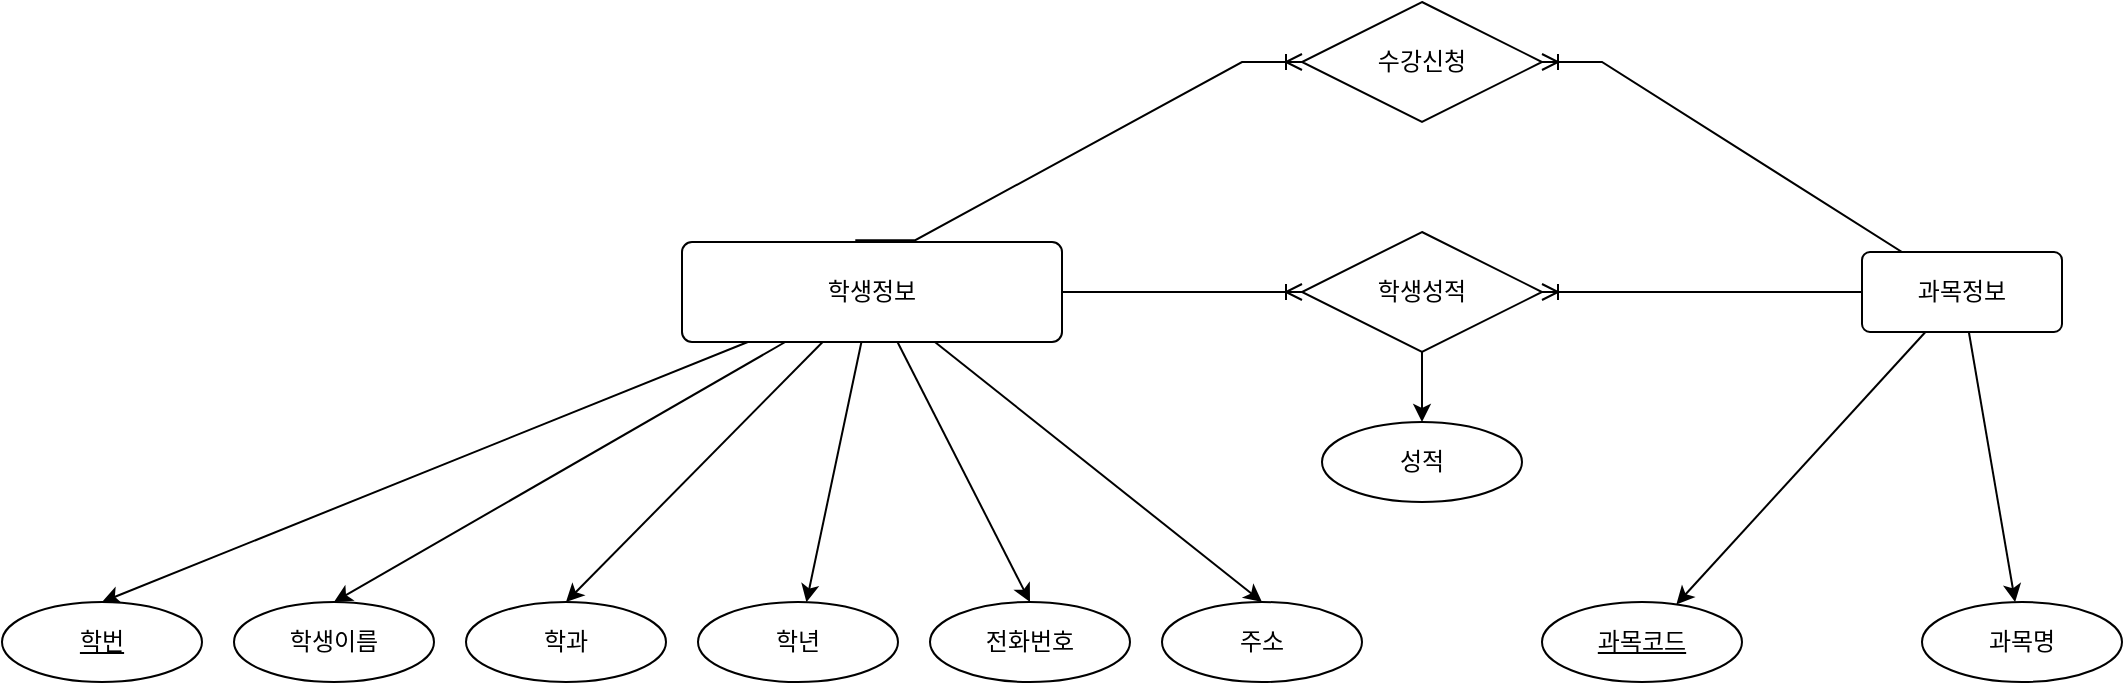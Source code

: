 <mxfile version="24.7.4">
  <diagram name="페이지-1" id="AgX4ZW0-Dqr8SKiTjsvv">
    <mxGraphModel dx="1199" dy="638" grid="1" gridSize="10" guides="1" tooltips="1" connect="1" arrows="1" fold="1" page="1" pageScale="1" pageWidth="4681" pageHeight="3300" math="0" shadow="0">
      <root>
        <mxCell id="0" />
        <mxCell id="1" parent="0" />
        <mxCell id="M4-Ia4zdqxRT46iFurV6-8" style="rounded=0;orthogonalLoop=1;jettySize=auto;html=1;entryX=0.5;entryY=0;entryDx=0;entryDy=0;" parent="1" source="M4-Ia4zdqxRT46iFurV6-1" target="M4-Ia4zdqxRT46iFurV6-2" edge="1">
          <mxGeometry relative="1" as="geometry" />
        </mxCell>
        <mxCell id="M4-Ia4zdqxRT46iFurV6-9" style="rounded=0;orthogonalLoop=1;jettySize=auto;html=1;entryX=0.5;entryY=0;entryDx=0;entryDy=0;" parent="1" source="M4-Ia4zdqxRT46iFurV6-1" target="M4-Ia4zdqxRT46iFurV6-3" edge="1">
          <mxGeometry relative="1" as="geometry" />
        </mxCell>
        <mxCell id="M4-Ia4zdqxRT46iFurV6-10" style="rounded=0;orthogonalLoop=1;jettySize=auto;html=1;entryX=0.5;entryY=0;entryDx=0;entryDy=0;" parent="1" source="M4-Ia4zdqxRT46iFurV6-1" target="M4-Ia4zdqxRT46iFurV6-4" edge="1">
          <mxGeometry relative="1" as="geometry" />
        </mxCell>
        <mxCell id="M4-Ia4zdqxRT46iFurV6-11" style="rounded=0;orthogonalLoop=1;jettySize=auto;html=1;" parent="1" source="M4-Ia4zdqxRT46iFurV6-1" target="M4-Ia4zdqxRT46iFurV6-5" edge="1">
          <mxGeometry relative="1" as="geometry" />
        </mxCell>
        <mxCell id="M4-Ia4zdqxRT46iFurV6-13" style="rounded=0;orthogonalLoop=1;jettySize=auto;html=1;entryX=0.5;entryY=0;entryDx=0;entryDy=0;" parent="1" source="M4-Ia4zdqxRT46iFurV6-1" target="M4-Ia4zdqxRT46iFurV6-6" edge="1">
          <mxGeometry relative="1" as="geometry" />
        </mxCell>
        <mxCell id="M4-Ia4zdqxRT46iFurV6-14" style="rounded=0;orthogonalLoop=1;jettySize=auto;html=1;entryX=0.5;entryY=0;entryDx=0;entryDy=0;" parent="1" source="M4-Ia4zdqxRT46iFurV6-1" target="M4-Ia4zdqxRT46iFurV6-7" edge="1">
          <mxGeometry relative="1" as="geometry" />
        </mxCell>
        <mxCell id="M4-Ia4zdqxRT46iFurV6-1" value="학생정보" style="rounded=1;arcSize=10;whiteSpace=wrap;html=1;align=center;" parent="1" vertex="1">
          <mxGeometry x="430" y="210" width="190" height="50" as="geometry" />
        </mxCell>
        <mxCell id="M4-Ia4zdqxRT46iFurV6-2" value="학번" style="ellipse;whiteSpace=wrap;html=1;align=center;fontStyle=4;" parent="1" vertex="1">
          <mxGeometry x="90" y="390" width="100" height="40" as="geometry" />
        </mxCell>
        <mxCell id="M4-Ia4zdqxRT46iFurV6-3" value="학생이름" style="ellipse;whiteSpace=wrap;html=1;align=center;" parent="1" vertex="1">
          <mxGeometry x="206" y="390" width="100" height="40" as="geometry" />
        </mxCell>
        <mxCell id="M4-Ia4zdqxRT46iFurV6-4" value="학과" style="ellipse;whiteSpace=wrap;html=1;align=center;" parent="1" vertex="1">
          <mxGeometry x="322" y="390" width="100" height="40" as="geometry" />
        </mxCell>
        <mxCell id="M4-Ia4zdqxRT46iFurV6-5" value="학년" style="ellipse;whiteSpace=wrap;html=1;align=center;" parent="1" vertex="1">
          <mxGeometry x="438" y="390" width="100" height="40" as="geometry" />
        </mxCell>
        <mxCell id="M4-Ia4zdqxRT46iFurV6-6" value="전화번호" style="ellipse;whiteSpace=wrap;html=1;align=center;" parent="1" vertex="1">
          <mxGeometry x="554" y="390" width="100" height="40" as="geometry" />
        </mxCell>
        <mxCell id="M4-Ia4zdqxRT46iFurV6-7" value="주소" style="ellipse;whiteSpace=wrap;html=1;align=center;" parent="1" vertex="1">
          <mxGeometry x="670" y="390" width="100" height="40" as="geometry" />
        </mxCell>
        <mxCell id="ghGgzYBO0dtaRTe_-iqB-13" style="rounded=0;orthogonalLoop=1;jettySize=auto;html=1;" parent="1" source="ghGgzYBO0dtaRTe_-iqB-10" target="ghGgzYBO0dtaRTe_-iqB-11" edge="1">
          <mxGeometry relative="1" as="geometry" />
        </mxCell>
        <mxCell id="ghGgzYBO0dtaRTe_-iqB-14" style="rounded=0;orthogonalLoop=1;jettySize=auto;html=1;" parent="1" source="ghGgzYBO0dtaRTe_-iqB-10" target="ghGgzYBO0dtaRTe_-iqB-12" edge="1">
          <mxGeometry relative="1" as="geometry" />
        </mxCell>
        <mxCell id="ghGgzYBO0dtaRTe_-iqB-10" value="과목정보" style="rounded=1;arcSize=10;whiteSpace=wrap;html=1;align=center;" parent="1" vertex="1">
          <mxGeometry x="1020" y="215" width="100" height="40" as="geometry" />
        </mxCell>
        <mxCell id="ghGgzYBO0dtaRTe_-iqB-11" value="과목코드" style="ellipse;whiteSpace=wrap;html=1;align=center;fontStyle=4;" parent="1" vertex="1">
          <mxGeometry x="860" y="390" width="100" height="40" as="geometry" />
        </mxCell>
        <mxCell id="ghGgzYBO0dtaRTe_-iqB-12" value="과목명" style="ellipse;whiteSpace=wrap;html=1;align=center;" parent="1" vertex="1">
          <mxGeometry x="1050" y="390" width="100" height="40" as="geometry" />
        </mxCell>
        <mxCell id="ghGgzYBO0dtaRTe_-iqB-16" value="수강신청" style="shape=rhombus;perimeter=rhombusPerimeter;whiteSpace=wrap;html=1;align=center;" parent="1" vertex="1">
          <mxGeometry x="740" y="90" width="120" height="60" as="geometry" />
        </mxCell>
        <mxCell id="ghGgzYBO0dtaRTe_-iqB-17" value="" style="edgeStyle=entityRelationEdgeStyle;fontSize=12;html=1;endArrow=ERoneToMany;rounded=0;exitX=0.456;exitY=-0.018;exitDx=0;exitDy=0;exitPerimeter=0;" parent="1" source="M4-Ia4zdqxRT46iFurV6-1" target="ghGgzYBO0dtaRTe_-iqB-16" edge="1">
          <mxGeometry width="100" height="100" relative="1" as="geometry">
            <mxPoint x="820" y="270" as="sourcePoint" />
            <mxPoint x="920" y="170" as="targetPoint" />
          </mxGeometry>
        </mxCell>
        <mxCell id="ghGgzYBO0dtaRTe_-iqB-18" value="" style="edgeStyle=entityRelationEdgeStyle;fontSize=12;html=1;endArrow=ERoneToMany;rounded=0;exitX=0.5;exitY=0;exitDx=0;exitDy=0;entryX=1;entryY=0.5;entryDx=0;entryDy=0;" parent="1" source="ghGgzYBO0dtaRTe_-iqB-10" target="ghGgzYBO0dtaRTe_-iqB-16" edge="1">
          <mxGeometry width="100" height="100" relative="1" as="geometry">
            <mxPoint x="820" y="270" as="sourcePoint" />
            <mxPoint x="920" y="170" as="targetPoint" />
          </mxGeometry>
        </mxCell>
        <mxCell id="yxnVRTmKw6pIB4phEApA-2" style="edgeStyle=orthogonalEdgeStyle;rounded=0;orthogonalLoop=1;jettySize=auto;html=1;entryX=0.5;entryY=0;entryDx=0;entryDy=0;" edge="1" parent="1" source="ghGgzYBO0dtaRTe_-iqB-19" target="yxnVRTmKw6pIB4phEApA-1">
          <mxGeometry relative="1" as="geometry" />
        </mxCell>
        <mxCell id="ghGgzYBO0dtaRTe_-iqB-19" value="학생성적" style="shape=rhombus;perimeter=rhombusPerimeter;whiteSpace=wrap;html=1;align=center;" parent="1" vertex="1">
          <mxGeometry x="740" y="205" width="120" height="60" as="geometry" />
        </mxCell>
        <mxCell id="ghGgzYBO0dtaRTe_-iqB-20" value="" style="edgeStyle=entityRelationEdgeStyle;fontSize=12;html=1;endArrow=ERoneToMany;rounded=0;exitX=1;exitY=0.5;exitDx=0;exitDy=0;entryX=0;entryY=0.5;entryDx=0;entryDy=0;" parent="1" source="M4-Ia4zdqxRT46iFurV6-1" target="ghGgzYBO0dtaRTe_-iqB-19" edge="1">
          <mxGeometry width="100" height="100" relative="1" as="geometry">
            <mxPoint x="790" y="480" as="sourcePoint" />
            <mxPoint x="890" y="380" as="targetPoint" />
          </mxGeometry>
        </mxCell>
        <mxCell id="ghGgzYBO0dtaRTe_-iqB-21" value="" style="edgeStyle=entityRelationEdgeStyle;fontSize=12;html=1;endArrow=ERoneToMany;rounded=0;entryX=1;entryY=0.5;entryDx=0;entryDy=0;exitX=0;exitY=0.5;exitDx=0;exitDy=0;" parent="1" source="ghGgzYBO0dtaRTe_-iqB-10" target="ghGgzYBO0dtaRTe_-iqB-19" edge="1">
          <mxGeometry width="100" height="100" relative="1" as="geometry">
            <mxPoint x="790" y="480" as="sourcePoint" />
            <mxPoint x="890" y="380" as="targetPoint" />
          </mxGeometry>
        </mxCell>
        <mxCell id="yxnVRTmKw6pIB4phEApA-1" value="성적" style="ellipse;whiteSpace=wrap;html=1;align=center;" vertex="1" parent="1">
          <mxGeometry x="750" y="300" width="100" height="40" as="geometry" />
        </mxCell>
      </root>
    </mxGraphModel>
  </diagram>
</mxfile>
